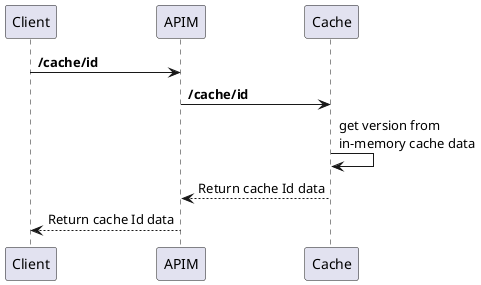 /'
Scenario 03:
  Client retrieves last cache version id (analogue for xlsx)
'/
@startuml
Client -> APIM: <b>/cache/id</b>
APIM -> Cache: <b>/cache/id</b>
Cache -> Cache: get version from\nin-memory cache data
Cache --> APIM: Return cache Id data
APIM --> Client: Return cache Id data
@enduml
